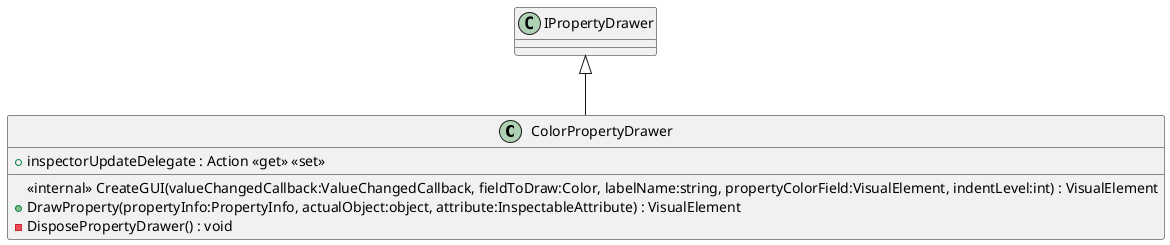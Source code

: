 @startuml
class ColorPropertyDrawer {
    <<internal>> CreateGUI(valueChangedCallback:ValueChangedCallback, fieldToDraw:Color, labelName:string, propertyColorField:VisualElement, indentLevel:int) : VisualElement
    + inspectorUpdateDelegate : Action <<get>> <<set>>
    + DrawProperty(propertyInfo:PropertyInfo, actualObject:object, attribute:InspectableAttribute) : VisualElement
    - DisposePropertyDrawer() : void
}
IPropertyDrawer <|-- ColorPropertyDrawer
@enduml
